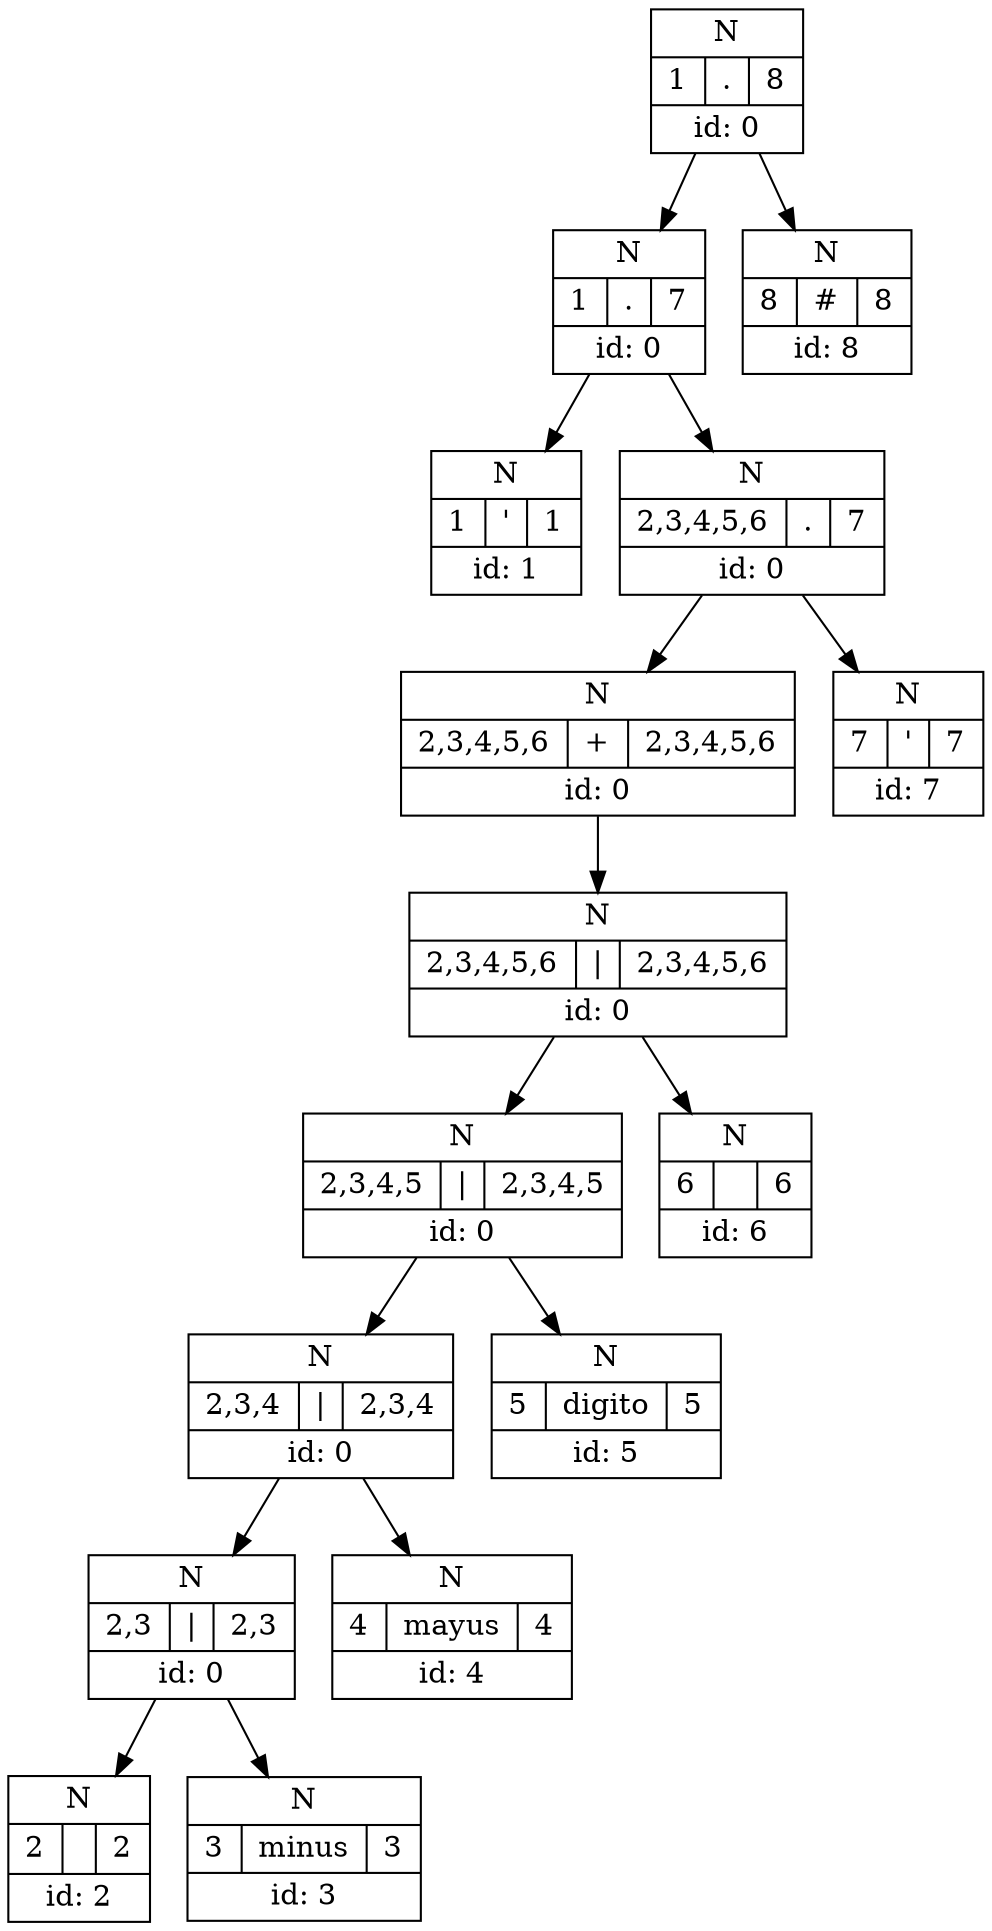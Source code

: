 digraph G{
rankdir=UD
node[shape=record]
concentrate=true
nodo76 [ label =" { N |{1|.|8}| id: 0} "];
nodo74 [ label =" { N |{1|.|7}| id: 0} "];
nodo61 [ label =" { N |{1|\'|1}| id: 1} "];
nodo74->nodo61
nodo73 [ label =" { N |{2,3,4,5,6|.|7}| id: 0} "];
nodo71 [ label =" { N |{2,3,4,5,6|+|2,3,4,5,6}| id: 0} "];
nodo70 [ label =" { N |{2,3,4,5,6|\||2,3,4,5,6}| id: 0} "];
nodo68 [ label =" { N |{2,3,4,5|\||2,3,4,5}| id: 0} "];
nodo66 [ label =" { N |{2,3,4|\||2,3,4}| id: 0} "];
nodo64 [ label =" { N |{2,3|\||2,3}| id: 0} "];
nodo62 [ label =" { N |{2|\n|2}| id: 2} "];
nodo64->nodo62
nodo63 [ label =" { N |{3|{minus}|3}| id: 3} "];
nodo64->nodo63
nodo66->nodo64
nodo65 [ label =" { N |{4|{mayus}|4}| id: 4} "];
nodo66->nodo65
nodo68->nodo66
nodo67 [ label =" { N |{5|{digito}|5}| id: 5} "];
nodo68->nodo67
nodo70->nodo68
nodo69 [ label =" { N |{6| |6}| id: 6} "];
nodo70->nodo69
nodo71->nodo70
nodo73->nodo71
nodo72 [ label =" { N |{7|\'|7}| id: 7} "];
nodo73->nodo72
nodo74->nodo73
nodo76->nodo74
nodo75 [ label =" { N |{8|#|8}| id: 8} "];
nodo76->nodo75

}
